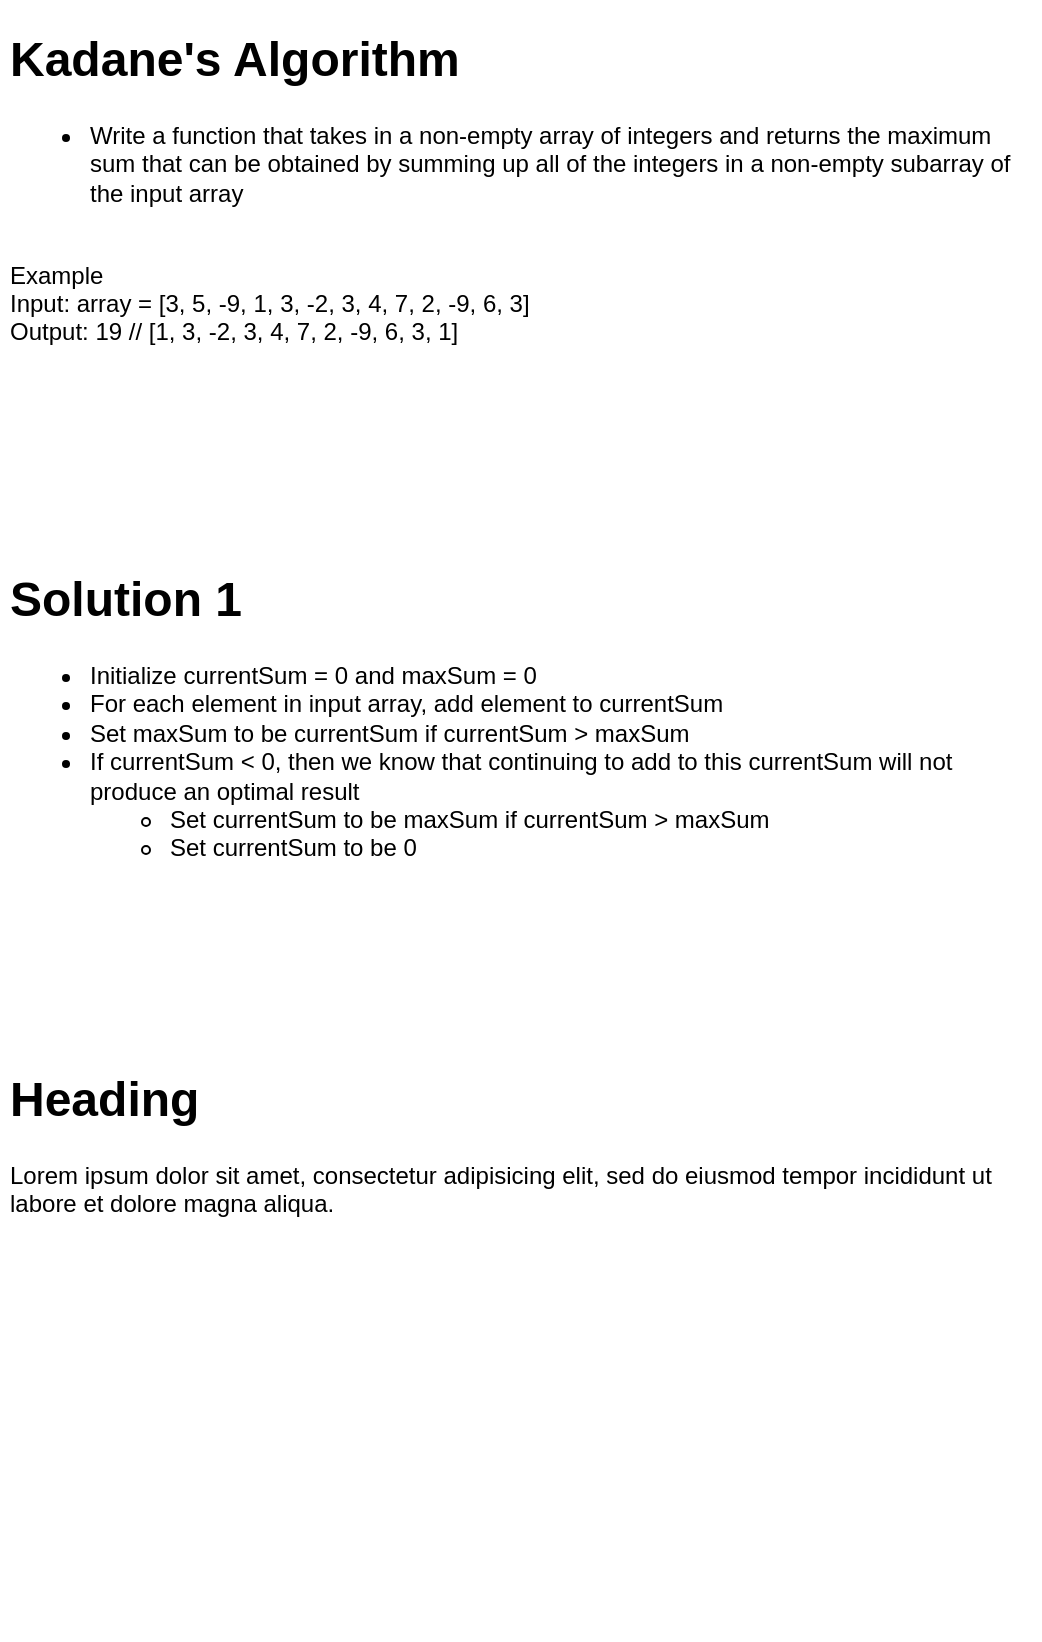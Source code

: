 <mxfile version="20.3.0" type="device"><diagram id="mtMEBnS20vB8fUTfwGVX" name="Page-1"><mxGraphModel dx="702" dy="857" grid="1" gridSize="10" guides="1" tooltips="1" connect="1" arrows="1" fold="1" page="1" pageScale="1" pageWidth="850" pageHeight="1100" math="0" shadow="0"><root><mxCell id="0"/><mxCell id="1" parent="0"/><mxCell id="HX2diAiFv0VcEbG_r5or-1" value="&lt;h1&gt;Kadane's Algorithm&lt;/h1&gt;&lt;p&gt;&lt;/p&gt;&lt;ul&gt;&lt;li&gt;Write a function that takes in a non-empty array of integers and returns the maximum sum that can be obtained by summing up all of the integers in a non-empty subarray of the input array&lt;/li&gt;&lt;/ul&gt;&lt;div&gt;&lt;br&gt;&lt;/div&gt;&lt;div&gt;Example&lt;/div&gt;&lt;div&gt;Input: array = [3, 5, -9, 1, 3, -2, 3, 4, 7, 2, -9, 6, 3]&lt;/div&gt;&lt;div&gt;Output: 19 // [1, 3, -2, 3, 4, 7, 2, -9, 6, 3, 1]&lt;/div&gt;&lt;p&gt;&lt;/p&gt;" style="text;html=1;strokeColor=none;fillColor=none;spacing=5;spacingTop=-20;whiteSpace=wrap;overflow=hidden;rounded=0;" vertex="1" parent="1"><mxGeometry x="30" y="30" width="520" height="210" as="geometry"/></mxCell><mxCell id="HX2diAiFv0VcEbG_r5or-2" value="&lt;h1&gt;Solution 1&amp;nbsp;&lt;/h1&gt;&lt;p&gt;&lt;/p&gt;&lt;ul&gt;&lt;li&gt;Initialize currentSum = 0 and maxSum = 0&lt;/li&gt;&lt;li&gt;For each element in input array, add element to currentSum&lt;/li&gt;&lt;li&gt;Set maxSum to be currentSum if currentSum &amp;gt; maxSum&lt;/li&gt;&lt;li&gt;If currentSum &amp;lt; 0, then we know that continuing to add to this currentSum will not produce an optimal result&lt;/li&gt;&lt;ul&gt;&lt;li&gt;Set currentSum to be maxSum if currentSum &amp;gt; maxSum&lt;/li&gt;&lt;li&gt;Set currentSum to be 0&lt;/li&gt;&lt;/ul&gt;&lt;/ul&gt;&lt;div&gt;&lt;br&gt;&lt;/div&gt;&lt;p&gt;&lt;/p&gt;" style="text;html=1;strokeColor=none;fillColor=none;spacing=5;spacingTop=-20;whiteSpace=wrap;overflow=hidden;rounded=0;" vertex="1" parent="1"><mxGeometry x="30" y="300" width="520" height="210" as="geometry"/></mxCell><mxCell id="HX2diAiFv0VcEbG_r5or-3" value="&lt;h1&gt;Heading&lt;/h1&gt;&lt;p&gt;Lorem ipsum dolor sit amet, consectetur adipisicing elit, sed do eiusmod tempor incididunt ut labore et dolore magna aliqua.&lt;/p&gt;" style="text;html=1;strokeColor=none;fillColor=none;spacing=5;spacingTop=-20;whiteSpace=wrap;overflow=hidden;rounded=0;" vertex="1" parent="1"><mxGeometry x="30" y="550" width="520" height="290" as="geometry"/></mxCell></root></mxGraphModel></diagram></mxfile>